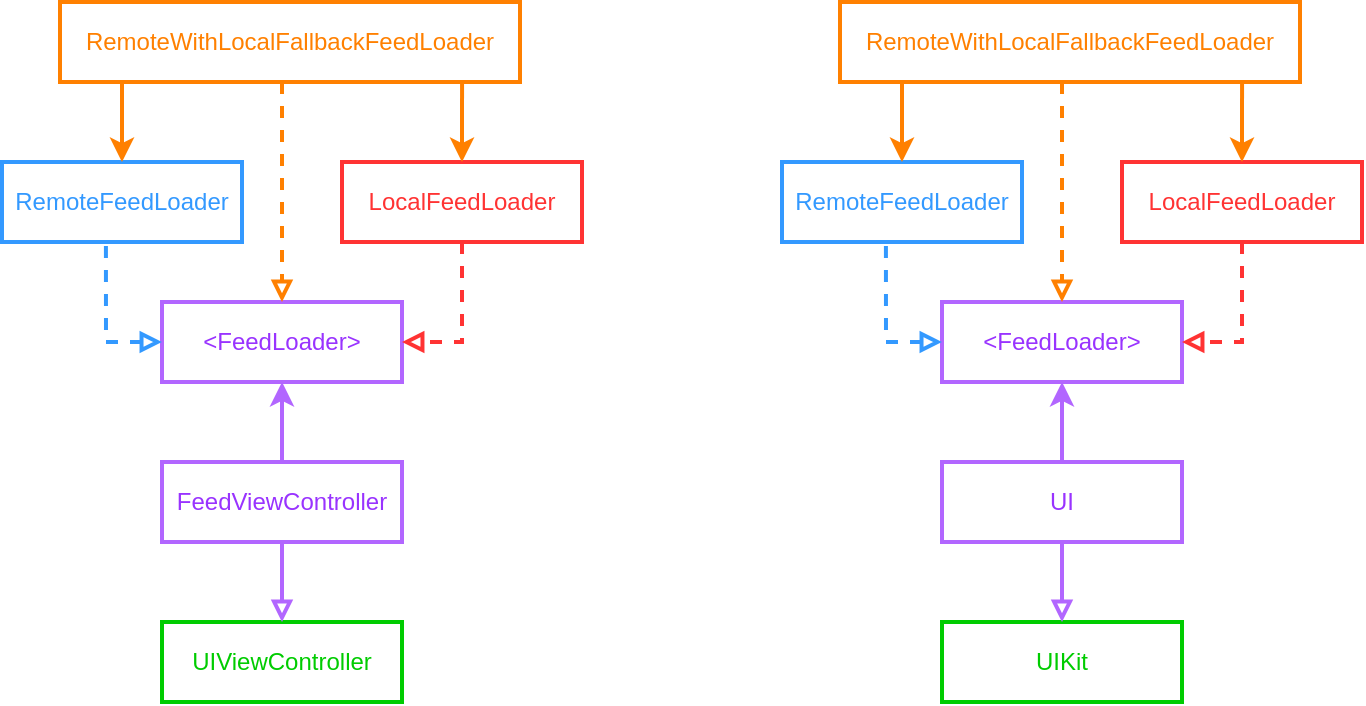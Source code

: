 <mxfile version="24.3.1" type="github">
  <diagram name="Сторінка-1" id="PxG06iyKeexJ1y8sfxdK">
    <mxGraphModel dx="1026" dy="691" grid="1" gridSize="10" guides="1" tooltips="1" connect="1" arrows="1" fold="1" page="1" pageScale="1" pageWidth="827" pageHeight="1169" math="0" shadow="0">
      <root>
        <mxCell id="0" />
        <mxCell id="1" parent="0" />
        <mxCell id="_yezeSAtM-JNvSMhmO6c-1" value="FeedViewController" style="rounded=0;whiteSpace=wrap;html=1;fillColor=none;strokeColor=#B266FF;strokeWidth=2;fontColor=#9933FF;" parent="1" vertex="1">
          <mxGeometry x="150" y="360" width="120" height="40" as="geometry" />
        </mxCell>
        <mxCell id="_yezeSAtM-JNvSMhmO6c-2" value="UIViewController" style="rounded=0;whiteSpace=wrap;html=1;fillColor=none;strokeColor=#00CC00;strokeWidth=2;fontColor=#00CC00;" parent="1" vertex="1">
          <mxGeometry x="150" y="440" width="120" height="40" as="geometry" />
        </mxCell>
        <mxCell id="_yezeSAtM-JNvSMhmO6c-3" value="" style="endArrow=block;html=1;rounded=0;entryX=0.5;entryY=0;entryDx=0;entryDy=0;exitX=0.5;exitY=1;exitDx=0;exitDy=0;strokeWidth=2;strokeColor=#B266FF;endFill=0;" parent="1" source="_yezeSAtM-JNvSMhmO6c-1" target="_yezeSAtM-JNvSMhmO6c-2" edge="1">
          <mxGeometry width="50" height="50" relative="1" as="geometry">
            <mxPoint x="190" y="410" as="sourcePoint" />
            <mxPoint x="240" y="360" as="targetPoint" />
          </mxGeometry>
        </mxCell>
        <mxCell id="_yezeSAtM-JNvSMhmO6c-4" value="&amp;lt;FeedLoader&amp;gt;" style="rounded=0;whiteSpace=wrap;html=1;fillColor=none;strokeColor=#B266FF;strokeWidth=2;fontColor=#9933FF;" parent="1" vertex="1">
          <mxGeometry x="150" y="280" width="120" height="40" as="geometry" />
        </mxCell>
        <mxCell id="_yezeSAtM-JNvSMhmO6c-5" value="" style="endArrow=classic;html=1;rounded=0;entryX=0.5;entryY=1;entryDx=0;entryDy=0;exitX=0.5;exitY=0;exitDx=0;exitDy=0;strokeWidth=2;strokeColor=#B266FF;" parent="1" source="_yezeSAtM-JNvSMhmO6c-1" target="_yezeSAtM-JNvSMhmO6c-4" edge="1">
          <mxGeometry width="50" height="50" relative="1" as="geometry">
            <mxPoint x="190" y="410" as="sourcePoint" />
            <mxPoint x="240" y="360" as="targetPoint" />
          </mxGeometry>
        </mxCell>
        <mxCell id="_yezeSAtM-JNvSMhmO6c-6" value="RemoteFeedLoader" style="rounded=0;whiteSpace=wrap;html=1;fillColor=none;strokeColor=#3399FF;strokeWidth=2;fontColor=#3399FF;" parent="1" vertex="1">
          <mxGeometry x="70" y="210" width="120" height="40" as="geometry" />
        </mxCell>
        <mxCell id="_yezeSAtM-JNvSMhmO6c-7" value="" style="endArrow=block;html=1;rounded=0;exitX=0.433;exitY=1.05;exitDx=0;exitDy=0;exitPerimeter=0;entryX=0;entryY=0.5;entryDx=0;entryDy=0;strokeWidth=2;dashed=1;strokeColor=#3399FF;endFill=0;" parent="1" source="_yezeSAtM-JNvSMhmO6c-6" target="_yezeSAtM-JNvSMhmO6c-4" edge="1">
          <mxGeometry width="50" height="50" relative="1" as="geometry">
            <mxPoint x="190" y="410" as="sourcePoint" />
            <mxPoint x="240" y="360" as="targetPoint" />
            <Array as="points">
              <mxPoint x="122" y="300" />
            </Array>
          </mxGeometry>
        </mxCell>
        <mxCell id="_yezeSAtM-JNvSMhmO6c-8" value="LocalFeedLoader" style="rounded=0;whiteSpace=wrap;html=1;fillColor=none;strokeColor=#FF3333;strokeWidth=2;fontColor=#FF3333;" parent="1" vertex="1">
          <mxGeometry x="240" y="210" width="120" height="40" as="geometry" />
        </mxCell>
        <mxCell id="_yezeSAtM-JNvSMhmO6c-9" value="" style="endArrow=block;html=1;rounded=0;exitX=0.5;exitY=1;exitDx=0;exitDy=0;strokeWidth=2;dashed=1;strokeColor=#FF3333;entryX=1;entryY=0.5;entryDx=0;entryDy=0;fontColor=#FF3333;endFill=0;" parent="1" source="_yezeSAtM-JNvSMhmO6c-8" target="_yezeSAtM-JNvSMhmO6c-4" edge="1">
          <mxGeometry width="50" height="50" relative="1" as="geometry">
            <mxPoint x="132" y="262" as="sourcePoint" />
            <mxPoint x="280" y="310" as="targetPoint" />
            <Array as="points">
              <mxPoint x="300" y="300" />
            </Array>
          </mxGeometry>
        </mxCell>
        <mxCell id="_yezeSAtM-JNvSMhmO6c-10" value="RemoteWithLocalFallbackFeedLoader" style="rounded=0;whiteSpace=wrap;html=1;fillColor=none;strokeColor=#FF8000;strokeWidth=2;fontColor=#FF8000;" parent="1" vertex="1">
          <mxGeometry x="99" y="130" width="230" height="40" as="geometry" />
        </mxCell>
        <mxCell id="_yezeSAtM-JNvSMhmO6c-11" value="" style="endArrow=classic;html=1;rounded=0;entryX=0.5;entryY=0;entryDx=0;entryDy=0;strokeWidth=2;strokeColor=#FF8000;" parent="1" target="_yezeSAtM-JNvSMhmO6c-6" edge="1">
          <mxGeometry width="50" height="50" relative="1" as="geometry">
            <mxPoint x="130" y="170" as="sourcePoint" />
            <mxPoint x="240" y="360" as="targetPoint" />
          </mxGeometry>
        </mxCell>
        <mxCell id="_yezeSAtM-JNvSMhmO6c-12" value="" style="endArrow=classic;html=1;rounded=0;entryX=0.5;entryY=0;entryDx=0;entryDy=0;strokeWidth=2;strokeColor=#FF8000;exitX=0.874;exitY=1;exitDx=0;exitDy=0;exitPerimeter=0;" parent="1" source="_yezeSAtM-JNvSMhmO6c-10" target="_yezeSAtM-JNvSMhmO6c-8" edge="1">
          <mxGeometry width="50" height="50" relative="1" as="geometry">
            <mxPoint x="140" y="180" as="sourcePoint" />
            <mxPoint x="140" y="220" as="targetPoint" />
          </mxGeometry>
        </mxCell>
        <mxCell id="_yezeSAtM-JNvSMhmO6c-13" value="" style="endArrow=block;html=1;rounded=0;entryX=0.5;entryY=0;entryDx=0;entryDy=0;strokeWidth=2;strokeColor=#FF8000;endFill=0;dashed=1;" parent="1" target="_yezeSAtM-JNvSMhmO6c-4" edge="1">
          <mxGeometry width="50" height="50" relative="1" as="geometry">
            <mxPoint x="210" y="170" as="sourcePoint" />
            <mxPoint x="220" y="450" as="targetPoint" />
          </mxGeometry>
        </mxCell>
        <mxCell id="_yezeSAtM-JNvSMhmO6c-14" value="UI" style="rounded=0;whiteSpace=wrap;html=1;fillColor=none;strokeColor=#B266FF;strokeWidth=2;fontColor=#9933FF;" parent="1" vertex="1">
          <mxGeometry x="540" y="360" width="120" height="40" as="geometry" />
        </mxCell>
        <mxCell id="_yezeSAtM-JNvSMhmO6c-15" value="UIKit" style="rounded=0;whiteSpace=wrap;html=1;fillColor=none;strokeColor=#00CC00;strokeWidth=2;fontColor=#00CC00;" parent="1" vertex="1">
          <mxGeometry x="540" y="440" width="120" height="40" as="geometry" />
        </mxCell>
        <mxCell id="_yezeSAtM-JNvSMhmO6c-16" value="" style="endArrow=block;html=1;rounded=0;entryX=0.5;entryY=0;entryDx=0;entryDy=0;exitX=0.5;exitY=1;exitDx=0;exitDy=0;strokeWidth=2;strokeColor=#B266FF;endFill=0;" parent="1" source="_yezeSAtM-JNvSMhmO6c-14" target="_yezeSAtM-JNvSMhmO6c-15" edge="1">
          <mxGeometry width="50" height="50" relative="1" as="geometry">
            <mxPoint x="580" y="410" as="sourcePoint" />
            <mxPoint x="630" y="360" as="targetPoint" />
          </mxGeometry>
        </mxCell>
        <mxCell id="_yezeSAtM-JNvSMhmO6c-17" value="&amp;lt;FeedLoader&amp;gt;" style="rounded=0;whiteSpace=wrap;html=1;fillColor=none;strokeColor=#B266FF;strokeWidth=2;fontColor=#9933FF;" parent="1" vertex="1">
          <mxGeometry x="540" y="280" width="120" height="40" as="geometry" />
        </mxCell>
        <mxCell id="_yezeSAtM-JNvSMhmO6c-18" value="" style="endArrow=classic;html=1;rounded=0;entryX=0.5;entryY=1;entryDx=0;entryDy=0;exitX=0.5;exitY=0;exitDx=0;exitDy=0;strokeWidth=2;strokeColor=#B266FF;" parent="1" source="_yezeSAtM-JNvSMhmO6c-14" target="_yezeSAtM-JNvSMhmO6c-17" edge="1">
          <mxGeometry width="50" height="50" relative="1" as="geometry">
            <mxPoint x="580" y="410" as="sourcePoint" />
            <mxPoint x="630" y="360" as="targetPoint" />
          </mxGeometry>
        </mxCell>
        <mxCell id="_yezeSAtM-JNvSMhmO6c-19" value="RemoteFeedLoader" style="rounded=0;whiteSpace=wrap;html=1;fillColor=none;strokeColor=#3399FF;strokeWidth=2;fontColor=#3399FF;" parent="1" vertex="1">
          <mxGeometry x="460" y="210" width="120" height="40" as="geometry" />
        </mxCell>
        <mxCell id="_yezeSAtM-JNvSMhmO6c-20" value="" style="endArrow=block;html=1;rounded=0;exitX=0.433;exitY=1.05;exitDx=0;exitDy=0;exitPerimeter=0;entryX=0;entryY=0.5;entryDx=0;entryDy=0;strokeWidth=2;dashed=1;strokeColor=#3399FF;endFill=0;" parent="1" source="_yezeSAtM-JNvSMhmO6c-19" target="_yezeSAtM-JNvSMhmO6c-17" edge="1">
          <mxGeometry width="50" height="50" relative="1" as="geometry">
            <mxPoint x="580" y="410" as="sourcePoint" />
            <mxPoint x="630" y="360" as="targetPoint" />
            <Array as="points">
              <mxPoint x="512" y="300" />
            </Array>
          </mxGeometry>
        </mxCell>
        <mxCell id="_yezeSAtM-JNvSMhmO6c-21" value="LocalFeedLoader" style="rounded=0;whiteSpace=wrap;html=1;fillColor=none;strokeColor=#FF3333;strokeWidth=2;fontColor=#FF3333;" parent="1" vertex="1">
          <mxGeometry x="630" y="210" width="120" height="40" as="geometry" />
        </mxCell>
        <mxCell id="_yezeSAtM-JNvSMhmO6c-22" value="" style="endArrow=block;html=1;rounded=0;exitX=0.5;exitY=1;exitDx=0;exitDy=0;strokeWidth=2;dashed=1;strokeColor=#FF3333;entryX=1;entryY=0.5;entryDx=0;entryDy=0;fontColor=#FF3333;endFill=0;" parent="1" source="_yezeSAtM-JNvSMhmO6c-21" target="_yezeSAtM-JNvSMhmO6c-17" edge="1">
          <mxGeometry width="50" height="50" relative="1" as="geometry">
            <mxPoint x="522" y="262" as="sourcePoint" />
            <mxPoint x="670" y="310" as="targetPoint" />
            <Array as="points">
              <mxPoint x="690" y="300" />
            </Array>
          </mxGeometry>
        </mxCell>
        <mxCell id="_yezeSAtM-JNvSMhmO6c-23" value="RemoteWithLocalFallbackFeedLoader" style="rounded=0;whiteSpace=wrap;html=1;fillColor=none;strokeColor=#FF8000;strokeWidth=2;fontColor=#FF8000;" parent="1" vertex="1">
          <mxGeometry x="489" y="130" width="230" height="40" as="geometry" />
        </mxCell>
        <mxCell id="_yezeSAtM-JNvSMhmO6c-24" value="" style="endArrow=classic;html=1;rounded=0;entryX=0.5;entryY=0;entryDx=0;entryDy=0;strokeWidth=2;strokeColor=#FF8000;" parent="1" target="_yezeSAtM-JNvSMhmO6c-19" edge="1">
          <mxGeometry width="50" height="50" relative="1" as="geometry">
            <mxPoint x="520" y="170" as="sourcePoint" />
            <mxPoint x="630" y="360" as="targetPoint" />
          </mxGeometry>
        </mxCell>
        <mxCell id="_yezeSAtM-JNvSMhmO6c-25" value="" style="endArrow=classic;html=1;rounded=0;entryX=0.5;entryY=0;entryDx=0;entryDy=0;strokeWidth=2;strokeColor=#FF8000;exitX=0.874;exitY=1;exitDx=0;exitDy=0;exitPerimeter=0;" parent="1" source="_yezeSAtM-JNvSMhmO6c-23" target="_yezeSAtM-JNvSMhmO6c-21" edge="1">
          <mxGeometry width="50" height="50" relative="1" as="geometry">
            <mxPoint x="530" y="180" as="sourcePoint" />
            <mxPoint x="530" y="220" as="targetPoint" />
          </mxGeometry>
        </mxCell>
        <mxCell id="_yezeSAtM-JNvSMhmO6c-26" value="" style="endArrow=block;html=1;rounded=0;entryX=0.5;entryY=0;entryDx=0;entryDy=0;strokeWidth=2;strokeColor=#FF8000;endFill=0;dashed=1;" parent="1" target="_yezeSAtM-JNvSMhmO6c-17" edge="1">
          <mxGeometry width="50" height="50" relative="1" as="geometry">
            <mxPoint x="600" y="170" as="sourcePoint" />
            <mxPoint x="610" y="450" as="targetPoint" />
          </mxGeometry>
        </mxCell>
      </root>
    </mxGraphModel>
  </diagram>
</mxfile>

